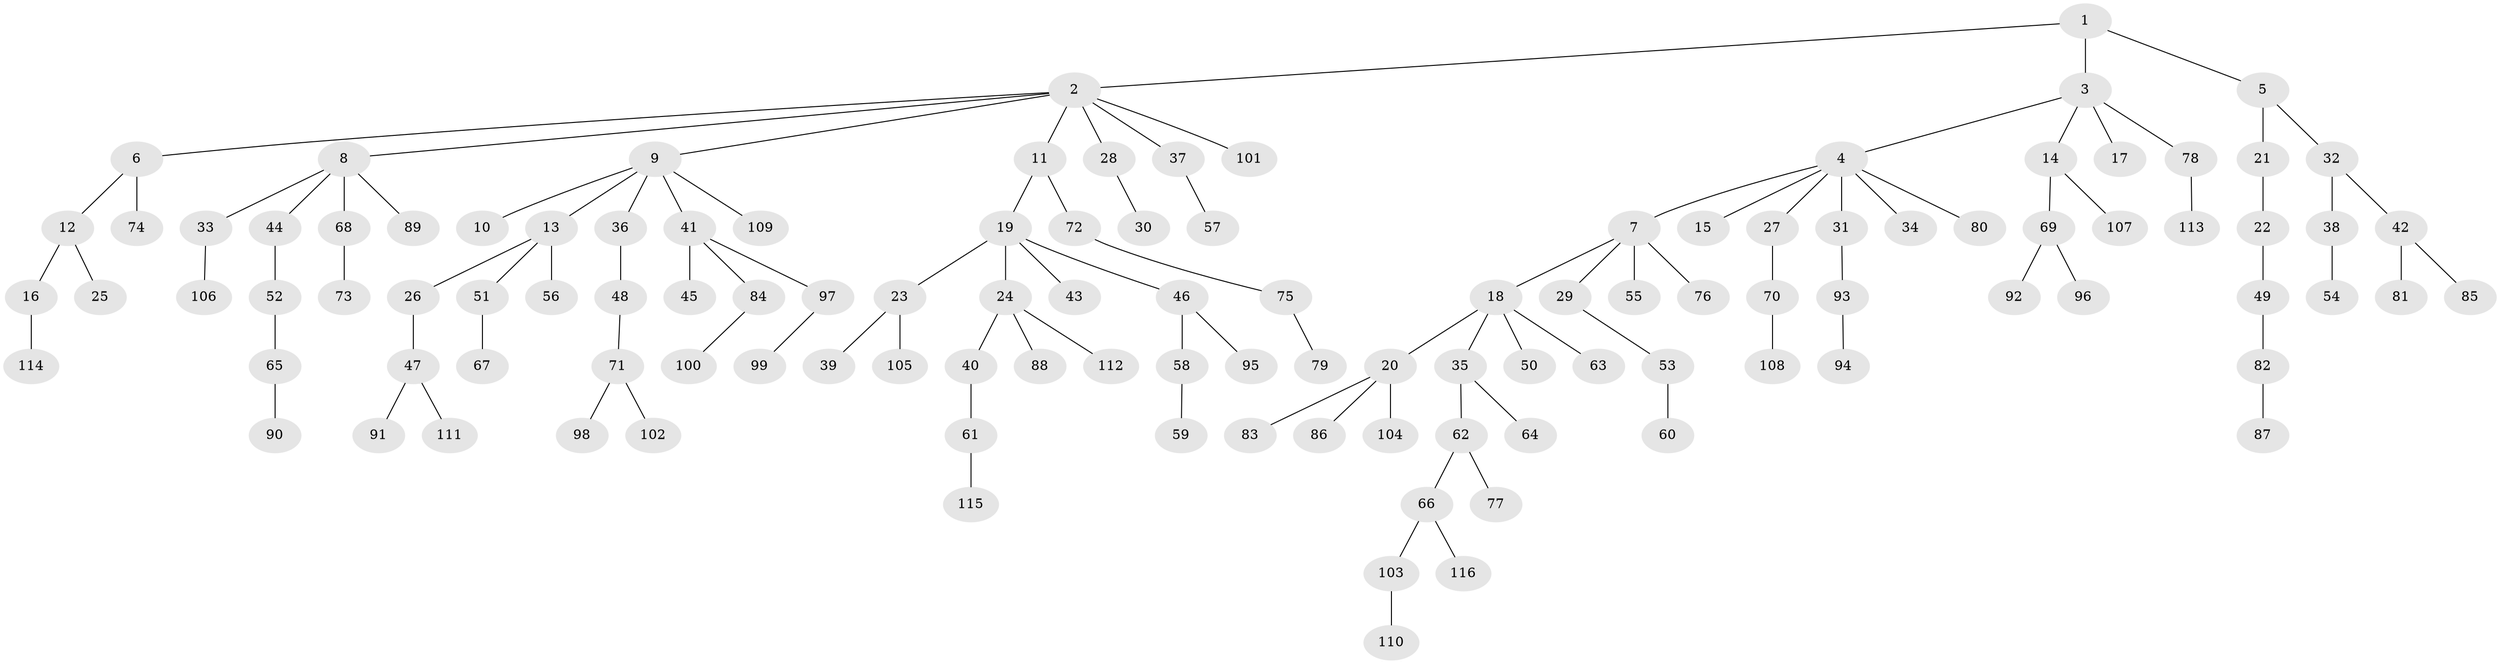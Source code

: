 // Generated by graph-tools (version 1.1) at 2025/50/03/09/25 03:50:23]
// undirected, 116 vertices, 115 edges
graph export_dot {
graph [start="1"]
  node [color=gray90,style=filled];
  1;
  2;
  3;
  4;
  5;
  6;
  7;
  8;
  9;
  10;
  11;
  12;
  13;
  14;
  15;
  16;
  17;
  18;
  19;
  20;
  21;
  22;
  23;
  24;
  25;
  26;
  27;
  28;
  29;
  30;
  31;
  32;
  33;
  34;
  35;
  36;
  37;
  38;
  39;
  40;
  41;
  42;
  43;
  44;
  45;
  46;
  47;
  48;
  49;
  50;
  51;
  52;
  53;
  54;
  55;
  56;
  57;
  58;
  59;
  60;
  61;
  62;
  63;
  64;
  65;
  66;
  67;
  68;
  69;
  70;
  71;
  72;
  73;
  74;
  75;
  76;
  77;
  78;
  79;
  80;
  81;
  82;
  83;
  84;
  85;
  86;
  87;
  88;
  89;
  90;
  91;
  92;
  93;
  94;
  95;
  96;
  97;
  98;
  99;
  100;
  101;
  102;
  103;
  104;
  105;
  106;
  107;
  108;
  109;
  110;
  111;
  112;
  113;
  114;
  115;
  116;
  1 -- 2;
  1 -- 3;
  1 -- 5;
  2 -- 6;
  2 -- 8;
  2 -- 9;
  2 -- 11;
  2 -- 28;
  2 -- 37;
  2 -- 101;
  3 -- 4;
  3 -- 14;
  3 -- 17;
  3 -- 78;
  4 -- 7;
  4 -- 15;
  4 -- 27;
  4 -- 31;
  4 -- 34;
  4 -- 80;
  5 -- 21;
  5 -- 32;
  6 -- 12;
  6 -- 74;
  7 -- 18;
  7 -- 29;
  7 -- 55;
  7 -- 76;
  8 -- 33;
  8 -- 44;
  8 -- 68;
  8 -- 89;
  9 -- 10;
  9 -- 13;
  9 -- 36;
  9 -- 41;
  9 -- 109;
  11 -- 19;
  11 -- 72;
  12 -- 16;
  12 -- 25;
  13 -- 26;
  13 -- 51;
  13 -- 56;
  14 -- 69;
  14 -- 107;
  16 -- 114;
  18 -- 20;
  18 -- 35;
  18 -- 50;
  18 -- 63;
  19 -- 23;
  19 -- 24;
  19 -- 43;
  19 -- 46;
  20 -- 83;
  20 -- 86;
  20 -- 104;
  21 -- 22;
  22 -- 49;
  23 -- 39;
  23 -- 105;
  24 -- 40;
  24 -- 88;
  24 -- 112;
  26 -- 47;
  27 -- 70;
  28 -- 30;
  29 -- 53;
  31 -- 93;
  32 -- 38;
  32 -- 42;
  33 -- 106;
  35 -- 62;
  35 -- 64;
  36 -- 48;
  37 -- 57;
  38 -- 54;
  40 -- 61;
  41 -- 45;
  41 -- 84;
  41 -- 97;
  42 -- 81;
  42 -- 85;
  44 -- 52;
  46 -- 58;
  46 -- 95;
  47 -- 91;
  47 -- 111;
  48 -- 71;
  49 -- 82;
  51 -- 67;
  52 -- 65;
  53 -- 60;
  58 -- 59;
  61 -- 115;
  62 -- 66;
  62 -- 77;
  65 -- 90;
  66 -- 103;
  66 -- 116;
  68 -- 73;
  69 -- 92;
  69 -- 96;
  70 -- 108;
  71 -- 98;
  71 -- 102;
  72 -- 75;
  75 -- 79;
  78 -- 113;
  82 -- 87;
  84 -- 100;
  93 -- 94;
  97 -- 99;
  103 -- 110;
}
